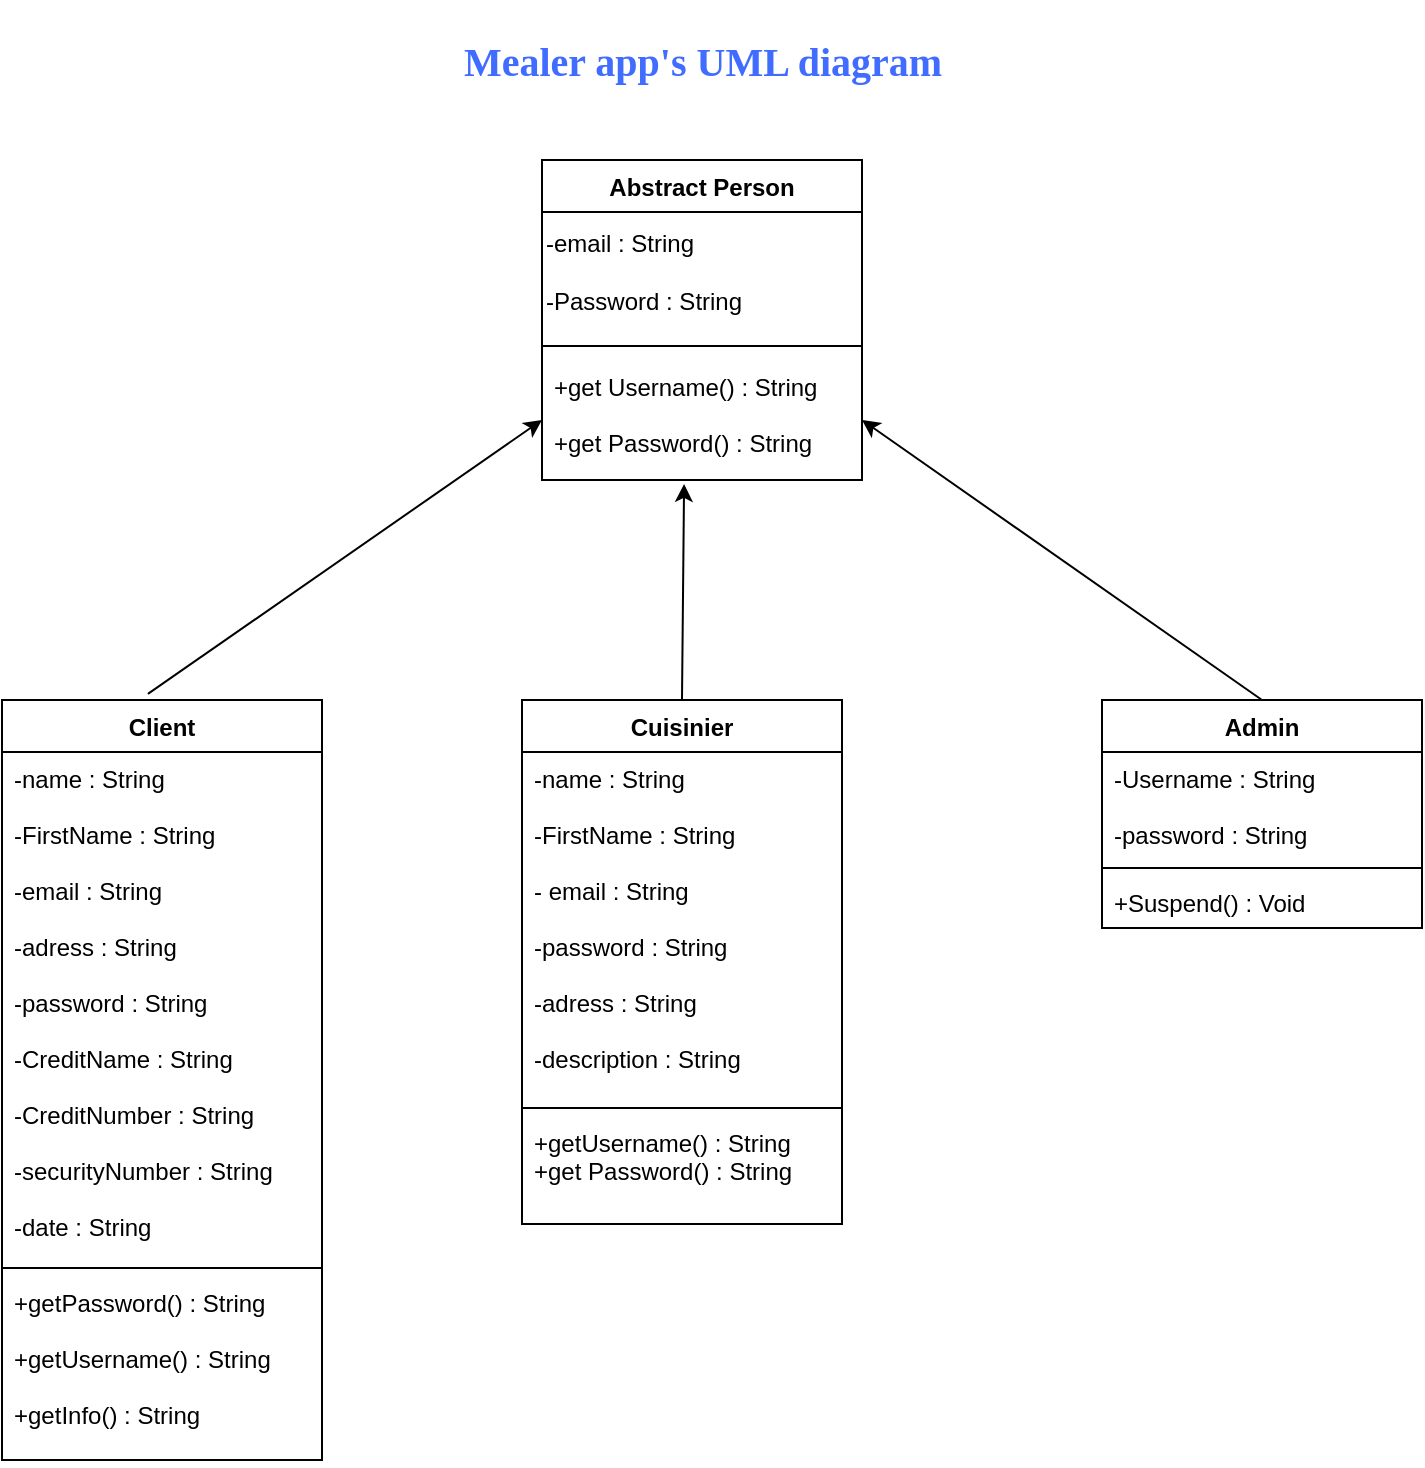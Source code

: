 <mxfile version="20.5.3" type="github"><diagram id="GocnT0B55fwALWDRdPjN" name="Page-1"><mxGraphModel dx="1422" dy="786" grid="1" gridSize="10" guides="1" tooltips="1" connect="1" arrows="1" fold="1" page="1" pageScale="1" pageWidth="850" pageHeight="1100" math="0" shadow="0"><root><mxCell id="0"/><mxCell id="1" parent="0"/><mxCell id="deJqCuRHRxDBsGMx6Y_S-1" value="Abstract Person" style="swimlane;fontStyle=1;align=center;verticalAlign=top;childLayout=stackLayout;horizontal=1;startSize=26;horizontalStack=0;resizeParent=1;resizeParentMax=0;resizeLast=0;collapsible=1;marginBottom=0;" vertex="1" parent="1"><mxGeometry x="330" y="160" width="160" height="160" as="geometry"/></mxCell><mxCell id="deJqCuRHRxDBsGMx6Y_S-8" value="-email : String&lt;br&gt;&lt;br&gt;-Password : String" style="text;html=1;align=left;verticalAlign=middle;resizable=0;points=[];autosize=1;strokeColor=none;fillColor=none;" vertex="1" parent="deJqCuRHRxDBsGMx6Y_S-1"><mxGeometry y="26" width="160" height="60" as="geometry"/></mxCell><mxCell id="deJqCuRHRxDBsGMx6Y_S-3" value="" style="line;strokeWidth=1;fillColor=none;align=left;verticalAlign=middle;spacingTop=-1;spacingLeft=3;spacingRight=3;rotatable=0;labelPosition=right;points=[];portConstraint=eastwest;strokeColor=inherit;" vertex="1" parent="deJqCuRHRxDBsGMx6Y_S-1"><mxGeometry y="86" width="160" height="14" as="geometry"/></mxCell><mxCell id="deJqCuRHRxDBsGMx6Y_S-4" value="+get Username() : String&#10;&#10;+get Password() : String" style="text;strokeColor=none;fillColor=none;align=left;verticalAlign=top;spacingLeft=4;spacingRight=4;overflow=hidden;rotatable=0;points=[[0,0.5],[1,0.5]];portConstraint=eastwest;" vertex="1" parent="deJqCuRHRxDBsGMx6Y_S-1"><mxGeometry y="100" width="160" height="60" as="geometry"/></mxCell><mxCell id="deJqCuRHRxDBsGMx6Y_S-10" value="Client" style="swimlane;fontStyle=1;align=center;verticalAlign=top;childLayout=stackLayout;horizontal=1;startSize=26;horizontalStack=0;resizeParent=1;resizeParentMax=0;resizeLast=0;collapsible=1;marginBottom=0;" vertex="1" parent="1"><mxGeometry x="60" y="430" width="160" height="380" as="geometry"><mxRectangle x="60" y="380" width="70" height="30" as="alternateBounds"/></mxGeometry></mxCell><mxCell id="deJqCuRHRxDBsGMx6Y_S-11" value="-name : String&#10;&#10;-FirstName : String &#10;&#10;-email : String&#10;&#10;-adress : String&#10;&#10;-password : String&#10;&#10;-CreditName : String&#10;&#10;-CreditNumber : String&#10;&#10;-securityNumber : String&#10;&#10;-date : String" style="text;strokeColor=none;fillColor=none;align=left;verticalAlign=top;spacingLeft=4;spacingRight=4;overflow=hidden;rotatable=0;points=[[0,0.5],[1,0.5]];portConstraint=eastwest;" vertex="1" parent="deJqCuRHRxDBsGMx6Y_S-10"><mxGeometry y="26" width="160" height="254" as="geometry"/></mxCell><mxCell id="deJqCuRHRxDBsGMx6Y_S-12" value="" style="line;strokeWidth=1;fillColor=none;align=left;verticalAlign=middle;spacingTop=-1;spacingLeft=3;spacingRight=3;rotatable=0;labelPosition=right;points=[];portConstraint=eastwest;strokeColor=inherit;" vertex="1" parent="deJqCuRHRxDBsGMx6Y_S-10"><mxGeometry y="280" width="160" height="8" as="geometry"/></mxCell><mxCell id="deJqCuRHRxDBsGMx6Y_S-13" value="+getPassword() : String&#10;&#10;+getUsername() : String&#10;&#10;+getInfo() : String" style="text;strokeColor=none;fillColor=none;align=left;verticalAlign=top;spacingLeft=4;spacingRight=4;overflow=hidden;rotatable=0;points=[[0,0.5],[1,0.5]];portConstraint=eastwest;" vertex="1" parent="deJqCuRHRxDBsGMx6Y_S-10"><mxGeometry y="288" width="160" height="92" as="geometry"/></mxCell><mxCell id="deJqCuRHRxDBsGMx6Y_S-14" value="Cuisinier" style="swimlane;fontStyle=1;align=center;verticalAlign=top;childLayout=stackLayout;horizontal=1;startSize=26;horizontalStack=0;resizeParent=1;resizeParentMax=0;resizeLast=0;collapsible=1;marginBottom=0;" vertex="1" parent="1"><mxGeometry x="320" y="430" width="160" height="262" as="geometry"/></mxCell><mxCell id="deJqCuRHRxDBsGMx6Y_S-15" value="-name : String&#10;&#10;-FirstName : String&#10;&#10;- email : String&#10;&#10;-password : String&#10;&#10;-adress : String&#10;&#10;-description : String" style="text;strokeColor=none;fillColor=none;align=left;verticalAlign=top;spacingLeft=4;spacingRight=4;overflow=hidden;rotatable=0;points=[[0,0.5],[1,0.5]];portConstraint=eastwest;" vertex="1" parent="deJqCuRHRxDBsGMx6Y_S-14"><mxGeometry y="26" width="160" height="174" as="geometry"/></mxCell><mxCell id="deJqCuRHRxDBsGMx6Y_S-16" value="" style="line;strokeWidth=1;fillColor=none;align=left;verticalAlign=middle;spacingTop=-1;spacingLeft=3;spacingRight=3;rotatable=0;labelPosition=right;points=[];portConstraint=eastwest;strokeColor=inherit;" vertex="1" parent="deJqCuRHRxDBsGMx6Y_S-14"><mxGeometry y="200" width="160" height="8" as="geometry"/></mxCell><mxCell id="deJqCuRHRxDBsGMx6Y_S-17" value="+getUsername() : String&#10;+get Password() : String" style="text;strokeColor=none;fillColor=none;align=left;verticalAlign=top;spacingLeft=4;spacingRight=4;overflow=hidden;rotatable=0;points=[[0,0.5],[1,0.5]];portConstraint=eastwest;" vertex="1" parent="deJqCuRHRxDBsGMx6Y_S-14"><mxGeometry y="208" width="160" height="54" as="geometry"/></mxCell><mxCell id="deJqCuRHRxDBsGMx6Y_S-18" value="Admin" style="swimlane;fontStyle=1;align=center;verticalAlign=top;childLayout=stackLayout;horizontal=1;startSize=26;horizontalStack=0;resizeParent=1;resizeParentMax=0;resizeLast=0;collapsible=1;marginBottom=0;" vertex="1" parent="1"><mxGeometry x="610" y="430" width="160" height="114" as="geometry"/></mxCell><mxCell id="deJqCuRHRxDBsGMx6Y_S-19" value="-Username : String&#10;&#10;-password : String" style="text;strokeColor=none;fillColor=none;align=left;verticalAlign=top;spacingLeft=4;spacingRight=4;overflow=hidden;rotatable=0;points=[[0,0.5],[1,0.5]];portConstraint=eastwest;" vertex="1" parent="deJqCuRHRxDBsGMx6Y_S-18"><mxGeometry y="26" width="160" height="54" as="geometry"/></mxCell><mxCell id="deJqCuRHRxDBsGMx6Y_S-20" value="" style="line;strokeWidth=1;fillColor=none;align=left;verticalAlign=middle;spacingTop=-1;spacingLeft=3;spacingRight=3;rotatable=0;labelPosition=right;points=[];portConstraint=eastwest;strokeColor=inherit;" vertex="1" parent="deJqCuRHRxDBsGMx6Y_S-18"><mxGeometry y="80" width="160" height="8" as="geometry"/></mxCell><mxCell id="deJqCuRHRxDBsGMx6Y_S-21" value="+Suspend() : Void" style="text;strokeColor=none;fillColor=none;align=left;verticalAlign=top;spacingLeft=4;spacingRight=4;overflow=hidden;rotatable=0;points=[[0,0.5],[1,0.5]];portConstraint=eastwest;" vertex="1" parent="deJqCuRHRxDBsGMx6Y_S-18"><mxGeometry y="88" width="160" height="26" as="geometry"/></mxCell><mxCell id="deJqCuRHRxDBsGMx6Y_S-36" value="" style="endArrow=classic;html=1;rounded=0;exitX=0.456;exitY=-0.008;exitDx=0;exitDy=0;exitPerimeter=0;entryX=0;entryY=0.5;entryDx=0;entryDy=0;" edge="1" parent="1" source="deJqCuRHRxDBsGMx6Y_S-10" target="deJqCuRHRxDBsGMx6Y_S-4"><mxGeometry width="50" height="50" relative="1" as="geometry"><mxPoint x="150" y="400" as="sourcePoint"/><mxPoint x="200" y="350" as="targetPoint"/></mxGeometry></mxCell><mxCell id="deJqCuRHRxDBsGMx6Y_S-37" value="" style="endArrow=classic;html=1;rounded=0;exitX=0.5;exitY=0;exitDx=0;exitDy=0;entryX=0.444;entryY=1.033;entryDx=0;entryDy=0;entryPerimeter=0;" edge="1" parent="1" source="deJqCuRHRxDBsGMx6Y_S-14" target="deJqCuRHRxDBsGMx6Y_S-4"><mxGeometry width="50" height="50" relative="1" as="geometry"><mxPoint x="340" y="430" as="sourcePoint"/><mxPoint x="390" y="380" as="targetPoint"/></mxGeometry></mxCell><mxCell id="deJqCuRHRxDBsGMx6Y_S-38" value="" style="endArrow=classic;html=1;rounded=0;exitX=0.5;exitY=0;exitDx=0;exitDy=0;entryX=1;entryY=0.5;entryDx=0;entryDy=0;" edge="1" parent="1" source="deJqCuRHRxDBsGMx6Y_S-18" target="deJqCuRHRxDBsGMx6Y_S-4"><mxGeometry width="50" height="50" relative="1" as="geometry"><mxPoint x="620" y="410" as="sourcePoint"/><mxPoint x="670" y="360" as="targetPoint"/><Array as="points"/></mxGeometry></mxCell><mxCell id="deJqCuRHRxDBsGMx6Y_S-39" value="&lt;pre&gt;&lt;b&gt;&lt;font style=&quot;font-size: 20px;&quot; color=&quot;#406cff&quot; face=&quot;Comic Sans MS&quot;&gt;Mealer app's UML diagram&lt;/font&gt;&lt;/b&gt;&lt;/pre&gt;" style="text;html=1;align=center;verticalAlign=middle;resizable=0;points=[];autosize=1;strokeColor=none;fillColor=none;" vertex="1" parent="1"><mxGeometry x="265" y="80" width="290" height="60" as="geometry"/></mxCell></root></mxGraphModel></diagram></mxfile>